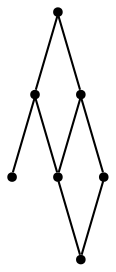 graph {
  node [shape=point,comment="{\"directed\":false,\"doi\":\"10.1007/978-3-031-49272-3_10\",\"figure\":\"1 (1)\"}"]

  v0 [pos="671.6090720737728,438.34234012156014"]
  v1 [pos="575.7604696020275,384.16770702635677"]
  v2 [pos="571.5931390597777,505.018811623349"]
  v3 [pos="471.5772060457826,334.1603534000151"]
  v4 [pos="471.5772060457825,450.84417852814556"]
  v5 [pos="371.5612730317874,284.1529997736734"]
  v6 [pos="371.5612730317874,400.8368249018039"]

  v1 -- v0 [id="-2",pos="575.7604696020275,384.16770702635677 671.6090720737728,438.34234012156014 671.6090720737728,438.34234012156014 671.6090720737728,438.34234012156014"]
  v6 -- v5 [id="-36",pos="371.5612730317874,400.8368249018039 371.5612730317874,284.1529997736734 371.5612730317874,284.1529997736734 371.5612730317874,284.1529997736734"]
  v4 -- v6 [id="-39",pos="471.5772060457825,450.84417852814556 371.5612730317874,400.8368249018039 371.5612730317874,400.8368249018039 371.5612730317874,400.8368249018039"]
  v3 -- v5 [id="-40",pos="471.5772060457826,334.1603534000151 371.5612730317874,284.1529997736734 371.5612730317874,284.1529997736734 371.5612730317874,284.1529997736734"]
  v4 -- v3 [id="-69",pos="471.5772060457825,450.84417852814556 471.5772060457826,334.1603534000151 471.5772060457826,334.1603534000151 471.5772060457826,334.1603534000151"]
  v2 -- v4 [id="-102",pos="571.5931390597777,505.018811623349 471.5772060457825,450.84417852814556 471.5772060457825,450.84417852814556 471.5772060457825,450.84417852814556"]
  v1 -- v3 [id="-105",pos="575.7604696020275,384.16770702635677 471.5772060457826,334.1603534000151 471.5772060457826,334.1603534000151 471.5772060457826,334.1603534000151"]
  v2 -- v1 [id="-106",pos="571.5931390597777,505.018811623349 575.7604696020275,384.16770702635677 575.7604696020275,384.16770702635677 575.7604696020275,384.16770702635677"]
}
